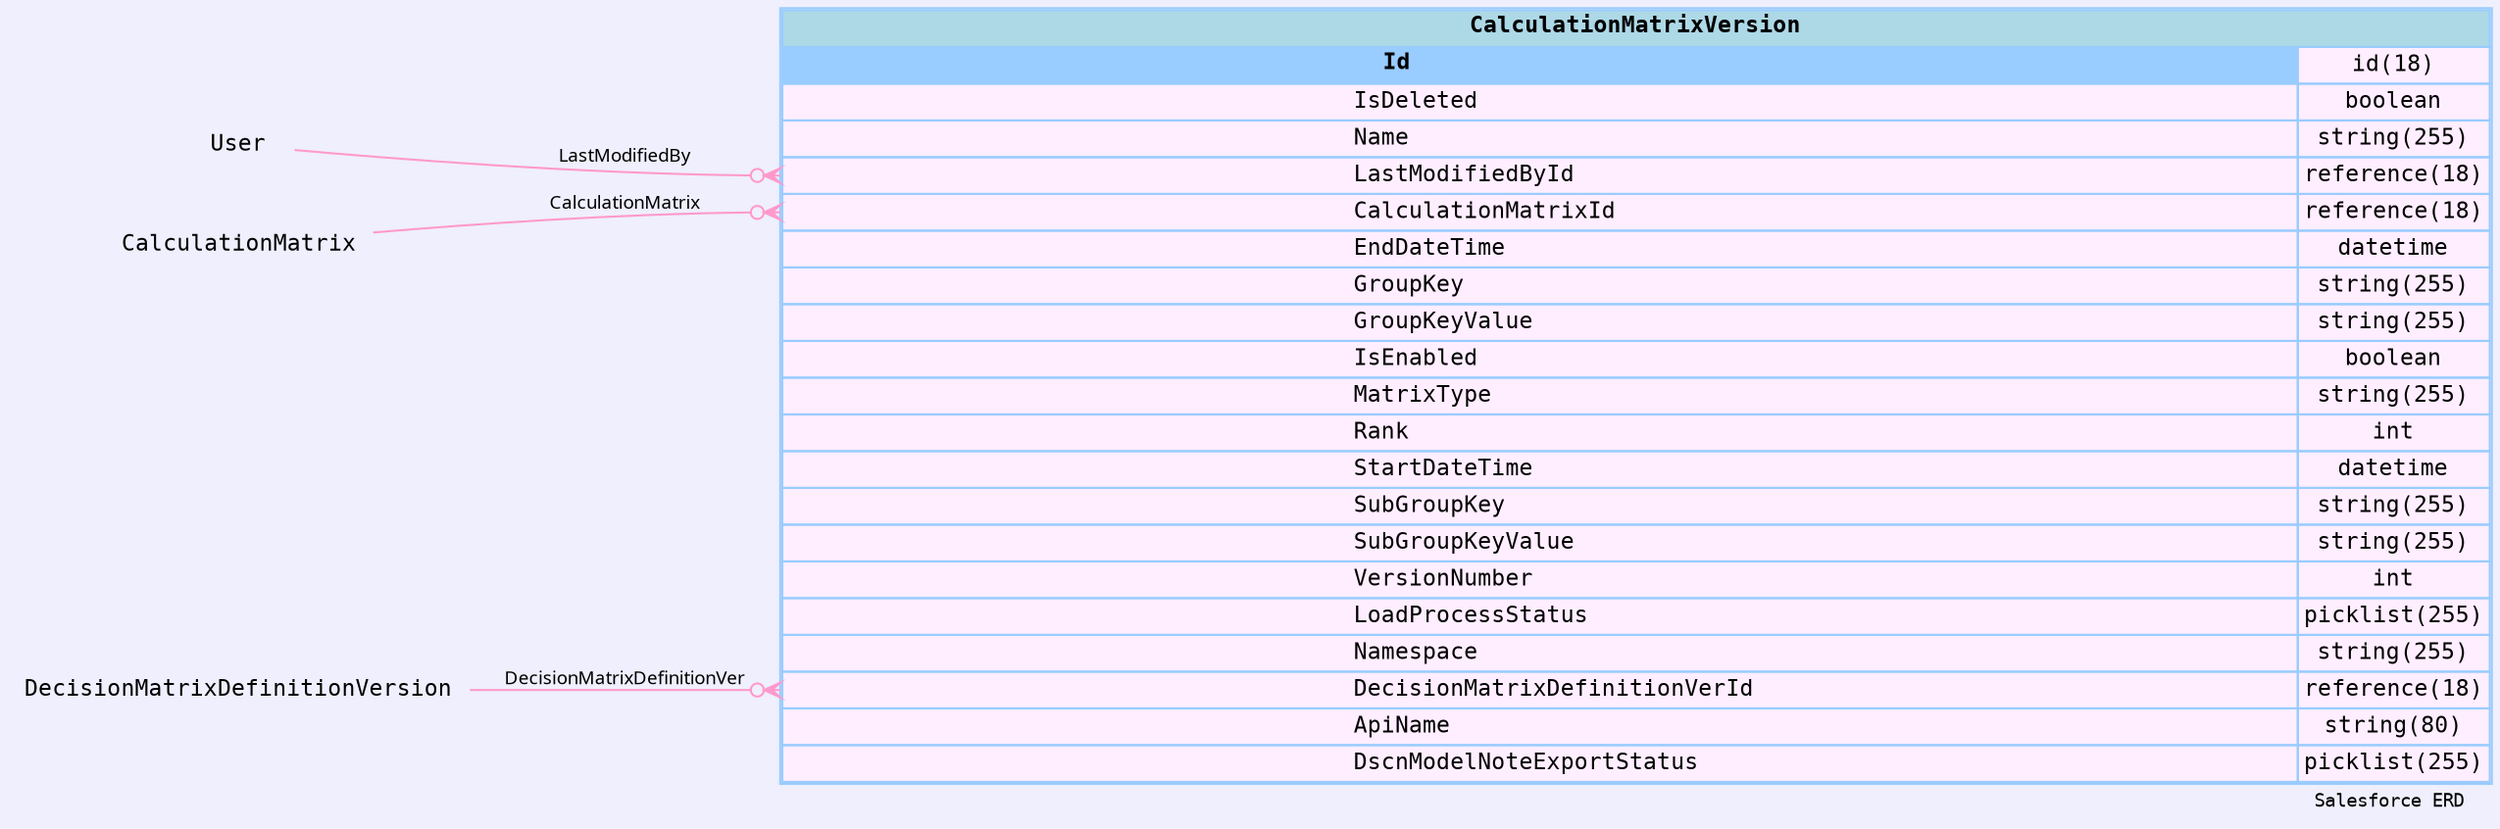 
        digraph "Salesforce+ ERD" {  
            graph [  
              rankdir="RL"  
              bgcolor="#efeffd"  
              label="Salesforce ERD "  
              labeljust="r"  
              nodesep="0.18"  
              ranksep="0.46"        
              fontname="Courier"  
              fontsize="9"  
            ];  
            node [  
              fontname="Courier"  
              fontsize="11"  
              shape="plaintext"  
              color="#99ccff"  
            ];  
            edge [ arrowsize="0.8"   ];
        
            CalculationMatrixVersion [shape=none, margin=0, label=<
                <table border="1" cellborder="1" cellspacing="0" bgcolor="#ffeeff" >   
                  <tr><td colspan="3" bgcolor="lightblue"><b>CalculationMatrixVersion</b></td></tr>
             <tr>
                                        <td  bgcolor="#99ccff" port="Id" align="left">
                                           <b>Id</b>
                                        </td><td>id(18)</td></tr> <tr>
                                         <td port="IsDeleted" align="left">
                                         IsDeleted
                                       </td><td>boolean</td></tr> <tr>
                                         <td port="Name" align="left">
                                         Name
                                       </td><td>string(255)</td></tr> <tr>
                                         <td port="LastModifiedById" align="left">
                                         LastModifiedById
                                       </td><td>reference(18)</td></tr> <tr>
                                         <td port="CalculationMatrixId" align="left">
                                         CalculationMatrixId
                                       </td><td>reference(18)</td></tr> <tr>
                                         <td port="EndDateTime" align="left">
                                         EndDateTime
                                       </td><td>datetime</td></tr> <tr>
                                         <td port="GroupKey" align="left">
                                         GroupKey
                                       </td><td>string(255)</td></tr> <tr>
                                         <td port="GroupKeyValue" align="left">
                                         GroupKeyValue
                                       </td><td>string(255)</td></tr> <tr>
                                         <td port="IsEnabled" align="left">
                                         IsEnabled
                                       </td><td>boolean</td></tr> <tr>
                                         <td port="MatrixType" align="left">
                                         MatrixType
                                       </td><td>string(255)</td></tr> <tr>
                                         <td port="Rank" align="left">
                                         Rank
                                       </td><td>int</td></tr> <tr>
                                         <td port="StartDateTime" align="left">
                                         StartDateTime
                                       </td><td>datetime</td></tr> <tr>
                                         <td port="SubGroupKey" align="left">
                                         SubGroupKey
                                       </td><td>string(255)</td></tr> <tr>
                                         <td port="SubGroupKeyValue" align="left">
                                         SubGroupKeyValue
                                       </td><td>string(255)</td></tr> <tr>
                                         <td port="VersionNumber" align="left">
                                         VersionNumber
                                       </td><td>int</td></tr> <tr>
                                         <td port="LoadProcessStatus" align="left">
                                         LoadProcessStatus
                                       </td><td>picklist(255)</td></tr> <tr>
                                         <td port="Namespace" align="left">
                                         Namespace
                                       </td><td>string(255)</td></tr> <tr>
                                         <td port="DecisionMatrixDefinitionVerId" align="left">
                                         DecisionMatrixDefinitionVerId
                                       </td><td>reference(18)</td></tr> <tr>
                                         <td port="ApiName" align="left">
                                         ApiName
                                       </td><td>string(80)</td></tr> <tr>
                                         <td port="DscnModelNoteExportStatus" align="left">
                                         DscnModelNoteExportStatus
                                       </td><td>picklist(255)</td></tr>            
                </table>
                >
                  URL="#"
                  tooltip=" CalculationMatrixVersion "
                ];
            
                            "CalculationMatrixVersion" : "LastModifiedById": w -> 
                                  "User" : "Id" 
                                           : e 
                                          [arrowhead=none 
                                           dir=back 
                                           arrowtail=crowodot 
                                           color="#ff99cc"
                                           label="LastModifiedBy"
                                           fontname="Monaco"
                                           fontsize="9"
                                          ];
                      
                            "CalculationMatrixVersion" : "CalculationMatrixId": w -> 
                                  "CalculationMatrix" : "Id" 
                                           : e 
                                          [arrowhead=none 
                                           dir=back 
                                           arrowtail=crowodot 
                                           color="#ff99cc"
                                           label="CalculationMatrix"
                                           fontname="Monaco"
                                           fontsize="9"
                                          ];
                      
                            "CalculationMatrixVersion" : "DecisionMatrixDefinitionVerId": w -> 
                                  "DecisionMatrixDefinitionVersion" : "Id" 
                                           : e 
                                          [arrowhead=none 
                                           dir=back 
                                           arrowtail=crowodot 
                                           color="#ff99cc"
                                           label="DecisionMatrixDefinitionVer"
                                           fontname="Monaco"
                                           fontsize="9"
                                          ];
                      }